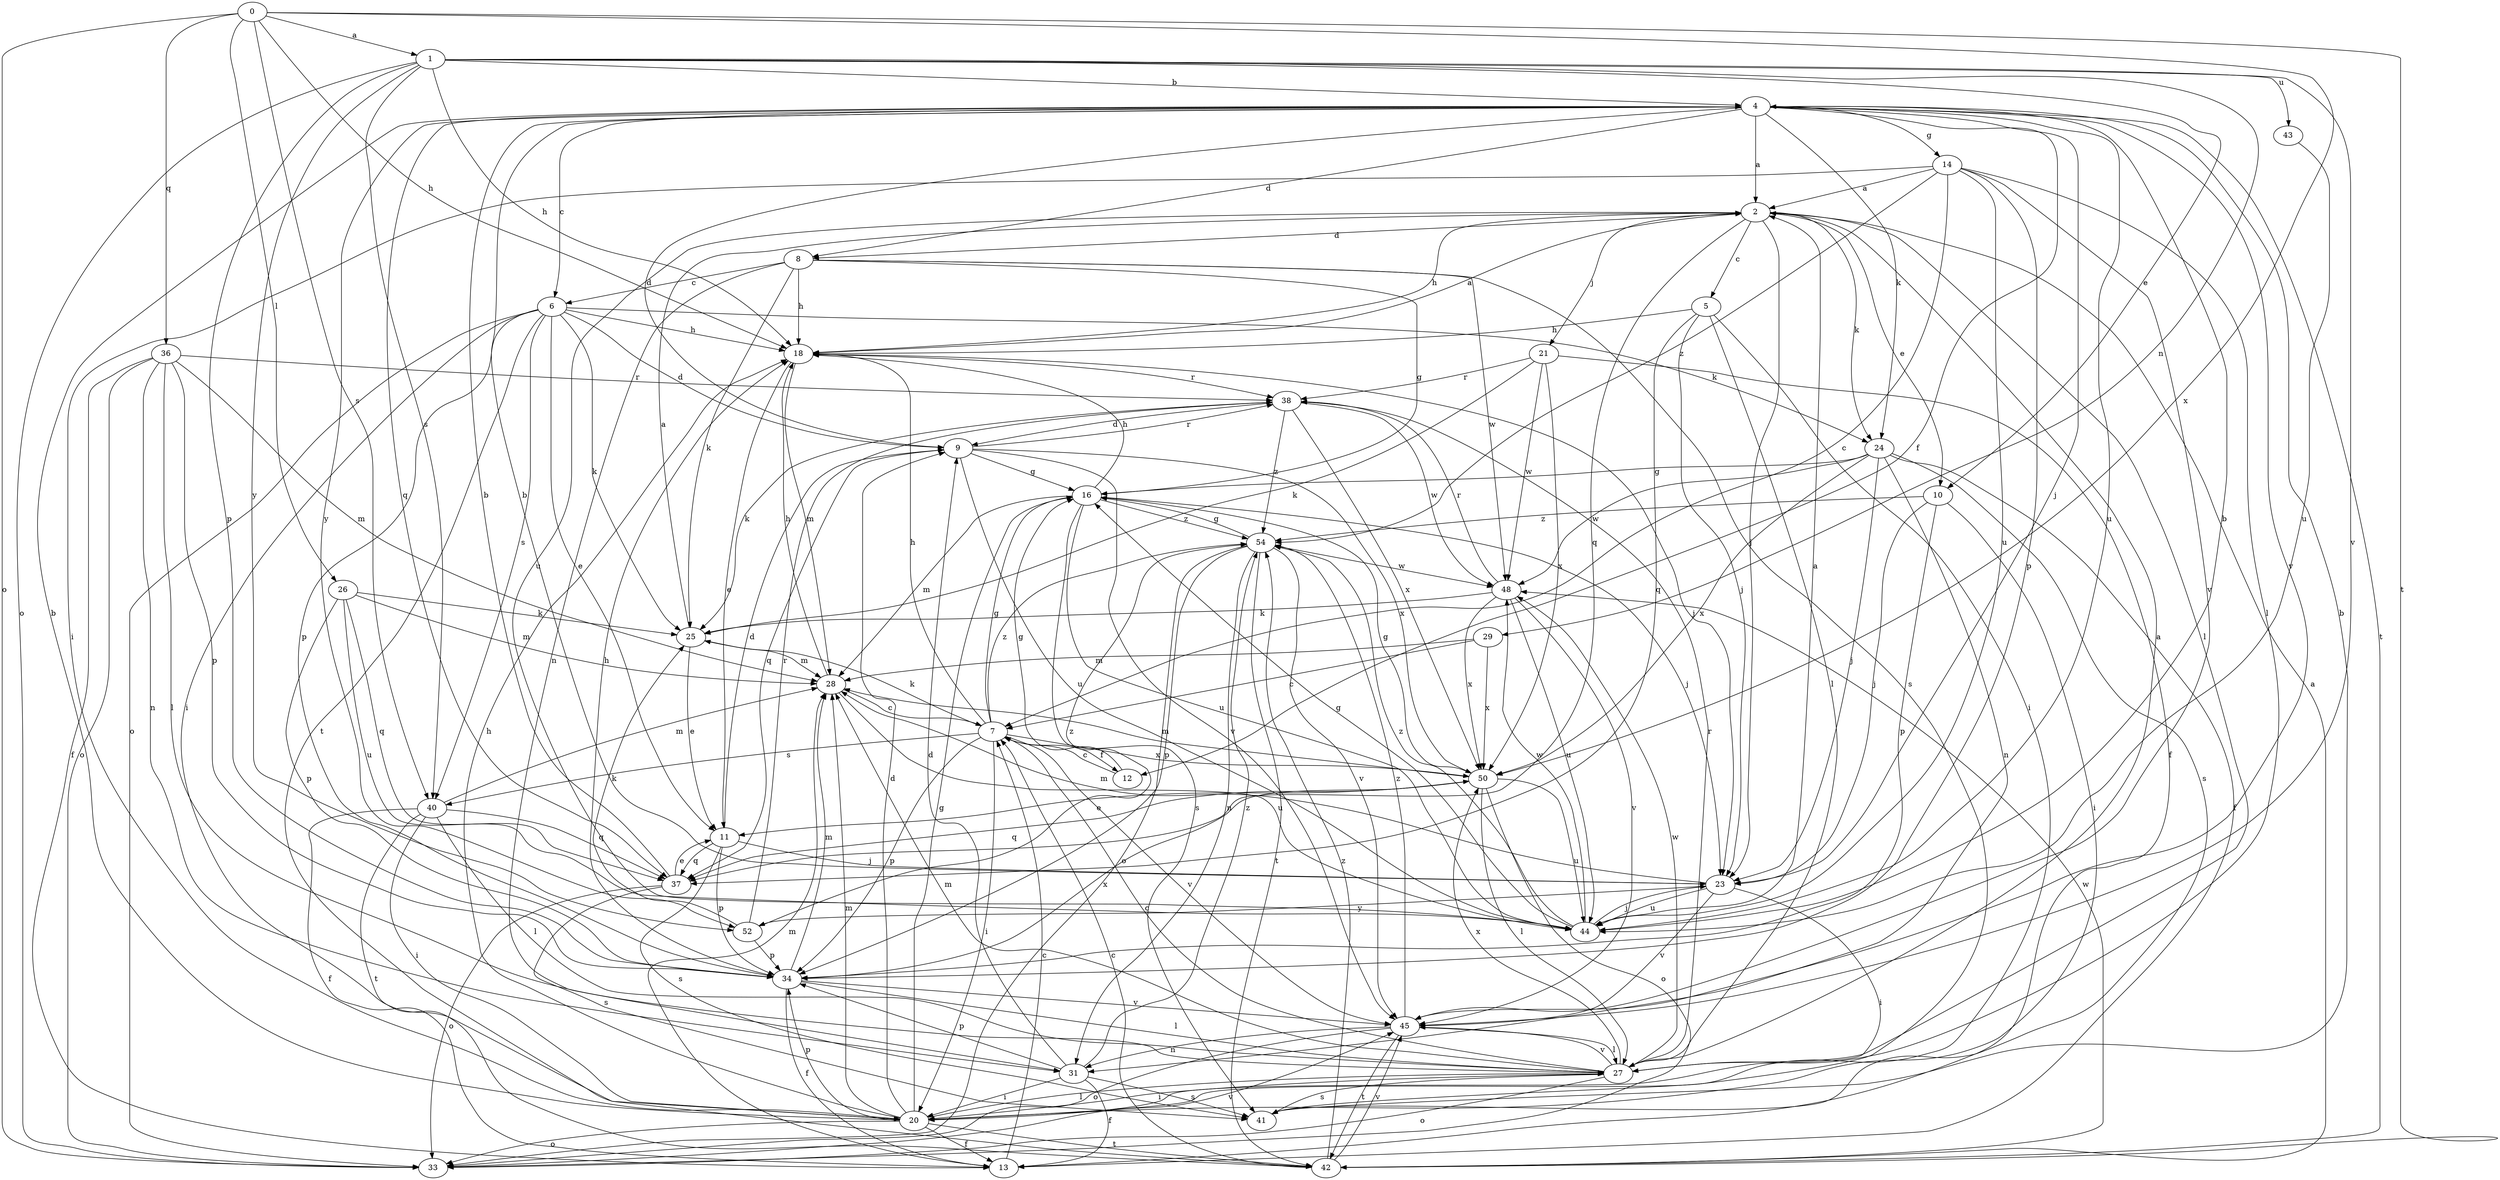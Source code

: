strict digraph  {
0;
1;
2;
4;
5;
6;
7;
8;
9;
10;
11;
12;
13;
14;
16;
18;
20;
21;
23;
24;
25;
26;
27;
28;
29;
31;
33;
34;
36;
37;
38;
40;
41;
42;
43;
44;
45;
48;
50;
52;
54;
0 -> 1  [label=a];
0 -> 18  [label=h];
0 -> 26  [label=l];
0 -> 33  [label=o];
0 -> 36  [label=q];
0 -> 40  [label=s];
0 -> 42  [label=t];
0 -> 50  [label=x];
1 -> 4  [label=b];
1 -> 10  [label=e];
1 -> 18  [label=h];
1 -> 29  [label=n];
1 -> 33  [label=o];
1 -> 34  [label=p];
1 -> 40  [label=s];
1 -> 43  [label=u];
1 -> 45  [label=v];
1 -> 52  [label=y];
2 -> 5  [label=c];
2 -> 8  [label=d];
2 -> 10  [label=e];
2 -> 18  [label=h];
2 -> 21  [label=j];
2 -> 23  [label=j];
2 -> 24  [label=k];
2 -> 27  [label=l];
2 -> 37  [label=q];
2 -> 44  [label=u];
4 -> 2  [label=a];
4 -> 6  [label=c];
4 -> 8  [label=d];
4 -> 9  [label=d];
4 -> 12  [label=f];
4 -> 14  [label=g];
4 -> 23  [label=j];
4 -> 24  [label=k];
4 -> 37  [label=q];
4 -> 42  [label=t];
4 -> 44  [label=u];
4 -> 45  [label=v];
4 -> 52  [label=y];
5 -> 18  [label=h];
5 -> 20  [label=i];
5 -> 23  [label=j];
5 -> 27  [label=l];
5 -> 37  [label=q];
6 -> 9  [label=d];
6 -> 11  [label=e];
6 -> 18  [label=h];
6 -> 20  [label=i];
6 -> 24  [label=k];
6 -> 25  [label=k];
6 -> 33  [label=o];
6 -> 34  [label=p];
6 -> 40  [label=s];
6 -> 42  [label=t];
7 -> 12  [label=f];
7 -> 16  [label=g];
7 -> 18  [label=h];
7 -> 20  [label=i];
7 -> 25  [label=k];
7 -> 34  [label=p];
7 -> 40  [label=s];
7 -> 45  [label=v];
7 -> 50  [label=x];
7 -> 54  [label=z];
8 -> 6  [label=c];
8 -> 16  [label=g];
8 -> 18  [label=h];
8 -> 25  [label=k];
8 -> 31  [label=n];
8 -> 41  [label=s];
8 -> 48  [label=w];
9 -> 16  [label=g];
9 -> 37  [label=q];
9 -> 38  [label=r];
9 -> 44  [label=u];
9 -> 45  [label=v];
9 -> 50  [label=x];
10 -> 20  [label=i];
10 -> 23  [label=j];
10 -> 34  [label=p];
10 -> 54  [label=z];
11 -> 9  [label=d];
11 -> 23  [label=j];
11 -> 34  [label=p];
11 -> 37  [label=q];
11 -> 41  [label=s];
12 -> 7  [label=c];
12 -> 16  [label=g];
13 -> 7  [label=c];
13 -> 28  [label=m];
14 -> 2  [label=a];
14 -> 7  [label=c];
14 -> 20  [label=i];
14 -> 27  [label=l];
14 -> 34  [label=p];
14 -> 44  [label=u];
14 -> 45  [label=v];
14 -> 54  [label=z];
16 -> 18  [label=h];
16 -> 23  [label=j];
16 -> 28  [label=m];
16 -> 41  [label=s];
16 -> 44  [label=u];
16 -> 54  [label=z];
18 -> 2  [label=a];
18 -> 11  [label=e];
18 -> 23  [label=j];
18 -> 28  [label=m];
18 -> 38  [label=r];
20 -> 4  [label=b];
20 -> 9  [label=d];
20 -> 13  [label=f];
20 -> 16  [label=g];
20 -> 18  [label=h];
20 -> 27  [label=l];
20 -> 28  [label=m];
20 -> 33  [label=o];
20 -> 34  [label=p];
20 -> 42  [label=t];
21 -> 13  [label=f];
21 -> 25  [label=k];
21 -> 38  [label=r];
21 -> 48  [label=w];
21 -> 50  [label=x];
23 -> 4  [label=b];
23 -> 20  [label=i];
23 -> 28  [label=m];
23 -> 44  [label=u];
23 -> 45  [label=v];
23 -> 52  [label=y];
24 -> 13  [label=f];
24 -> 16  [label=g];
24 -> 23  [label=j];
24 -> 31  [label=n];
24 -> 41  [label=s];
24 -> 48  [label=w];
24 -> 50  [label=x];
25 -> 2  [label=a];
25 -> 11  [label=e];
25 -> 28  [label=m];
26 -> 25  [label=k];
26 -> 28  [label=m];
26 -> 34  [label=p];
26 -> 37  [label=q];
26 -> 44  [label=u];
27 -> 2  [label=a];
27 -> 7  [label=c];
27 -> 20  [label=i];
27 -> 28  [label=m];
27 -> 33  [label=o];
27 -> 38  [label=r];
27 -> 41  [label=s];
27 -> 45  [label=v];
27 -> 48  [label=w];
27 -> 50  [label=x];
28 -> 7  [label=c];
28 -> 18  [label=h];
28 -> 44  [label=u];
29 -> 7  [label=c];
29 -> 28  [label=m];
29 -> 50  [label=x];
31 -> 9  [label=d];
31 -> 13  [label=f];
31 -> 20  [label=i];
31 -> 34  [label=p];
31 -> 41  [label=s];
31 -> 54  [label=z];
33 -> 45  [label=v];
34 -> 13  [label=f];
34 -> 18  [label=h];
34 -> 27  [label=l];
34 -> 28  [label=m];
34 -> 45  [label=v];
34 -> 50  [label=x];
36 -> 13  [label=f];
36 -> 27  [label=l];
36 -> 28  [label=m];
36 -> 31  [label=n];
36 -> 33  [label=o];
36 -> 34  [label=p];
36 -> 38  [label=r];
37 -> 4  [label=b];
37 -> 11  [label=e];
37 -> 33  [label=o];
37 -> 41  [label=s];
38 -> 9  [label=d];
38 -> 25  [label=k];
38 -> 48  [label=w];
38 -> 50  [label=x];
38 -> 54  [label=z];
40 -> 13  [label=f];
40 -> 20  [label=i];
40 -> 27  [label=l];
40 -> 28  [label=m];
40 -> 37  [label=q];
40 -> 42  [label=t];
41 -> 4  [label=b];
42 -> 2  [label=a];
42 -> 7  [label=c];
42 -> 45  [label=v];
42 -> 48  [label=w];
42 -> 54  [label=z];
43 -> 44  [label=u];
44 -> 2  [label=a];
44 -> 4  [label=b];
44 -> 16  [label=g];
44 -> 23  [label=j];
44 -> 48  [label=w];
44 -> 54  [label=z];
45 -> 27  [label=l];
45 -> 31  [label=n];
45 -> 33  [label=o];
45 -> 42  [label=t];
45 -> 54  [label=z];
48 -> 25  [label=k];
48 -> 38  [label=r];
48 -> 44  [label=u];
48 -> 45  [label=v];
48 -> 50  [label=x];
50 -> 11  [label=e];
50 -> 16  [label=g];
50 -> 27  [label=l];
50 -> 28  [label=m];
50 -> 33  [label=o];
50 -> 37  [label=q];
50 -> 44  [label=u];
52 -> 25  [label=k];
52 -> 34  [label=p];
52 -> 38  [label=r];
52 -> 54  [label=z];
54 -> 16  [label=g];
54 -> 31  [label=n];
54 -> 33  [label=o];
54 -> 34  [label=p];
54 -> 42  [label=t];
54 -> 45  [label=v];
54 -> 48  [label=w];
}
